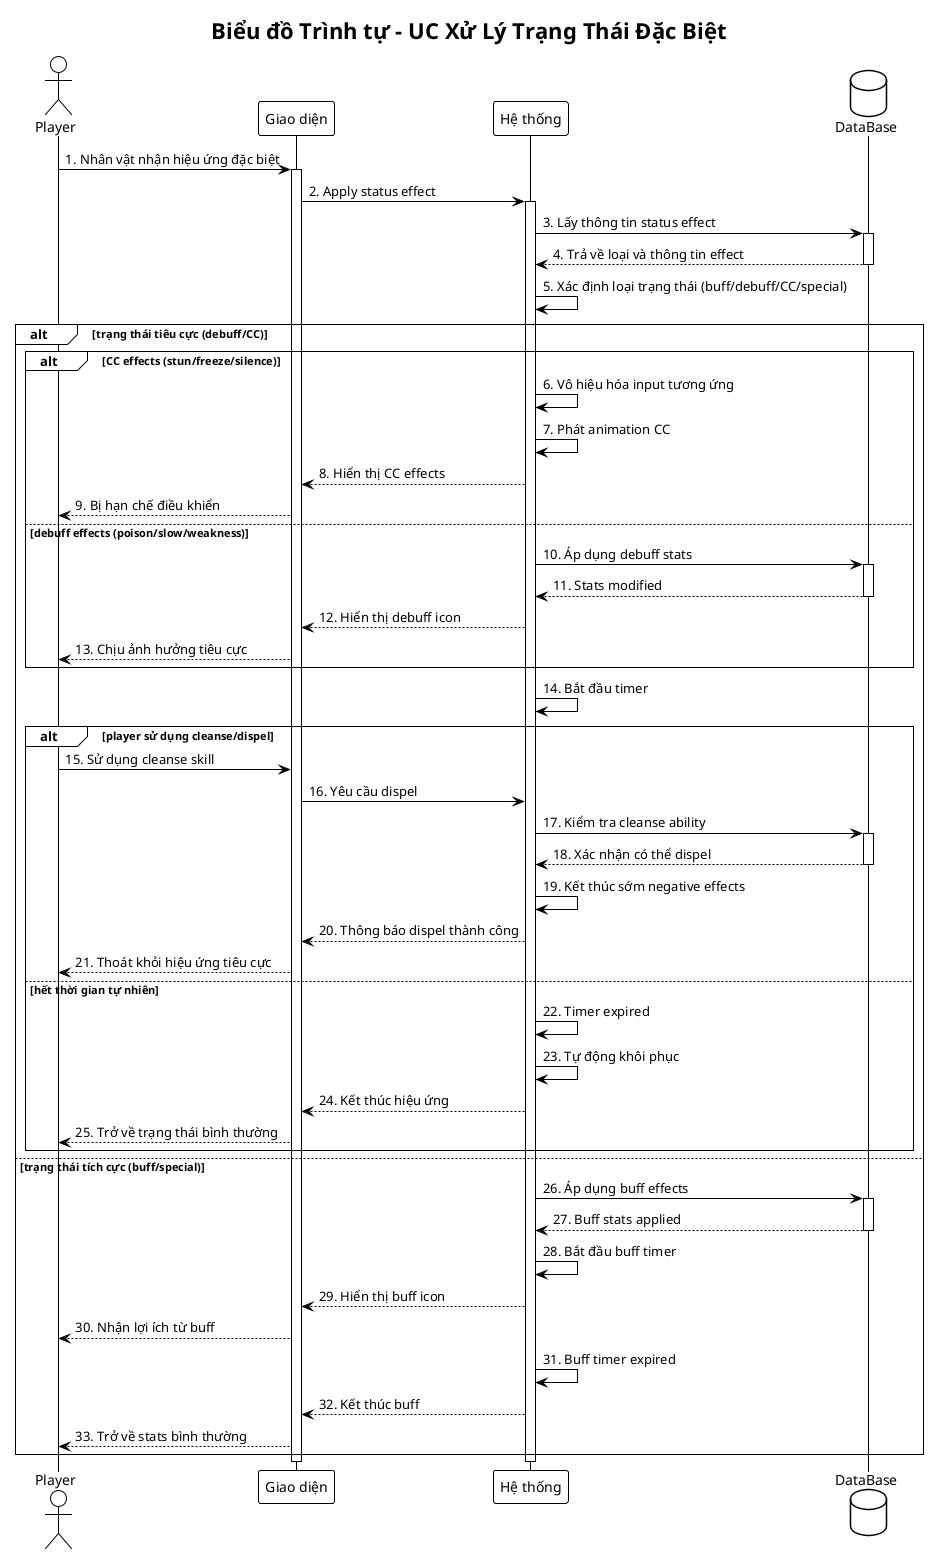 @startuml Sequence_UC5_Xu_Ly_Trang_Thai_Dac_Biet
!theme plain

title Biểu đồ Trình tự - UC Xử Lý Trạng Thái Đặc Biệt

actor Player
participant "Giao diện" as UI
participant "Hệ thống" as System
database "DataBase" as DB

Player -> UI: 1. Nhân vật nhận hiệu ứng đặc biệt
activate UI
UI -> System: 2. Apply status effect
activate System

System -> DB: 3. Lấy thông tin status effect
activate DB
DB --> System: 4. Trả về loại và thông tin effect
deactivate DB

System -> System: 5. Xác định loại trạng thái (buff/debuff/CC/special)

alt trạng thái tiêu cực (debuff/CC)
    alt CC effects (stun/freeze/silence)
        System -> System: 6. Vô hiệu hóa input tương ứng
        System -> System: 7. Phát animation CC
        System --> UI: 8. Hiển thị CC effects
        UI --> Player: 9. Bị hạn chế điều khiển
        
    else debuff effects (poison/slow/weakness)
        System -> DB: 10. Áp dụng debuff stats
        activate DB
        DB --> System: 11. Stats modified
        deactivate DB
        
        System --> UI: 12. Hiển thị debuff icon
        UI --> Player: 13. Chịu ảnh hưởng tiêu cực
    end
    
    System -> System: 14. Bắt đầu timer
    
    alt player sử dụng cleanse/dispel
        Player -> UI: 15. Sử dụng cleanse skill
        UI -> System: 16. Yêu cầu dispel
        
        System -> DB: 17. Kiểm tra cleanse ability
        activate DB
        DB --> System: 18. Xác nhận có thể dispel
        deactivate DB
        
        System -> System: 19. Kết thúc sớm negative effects
        System --> UI: 20. Thông báo dispel thành công
        UI --> Player: 21. Thoát khỏi hiệu ứng tiêu cực
        
    else hết thời gian tự nhiên
        System -> System: 22. Timer expired
        System -> System: 23. Tự động khôi phục
        System --> UI: 24. Kết thúc hiệu ứng
        UI --> Player: 25. Trở về trạng thái bình thường
    end
    
else trạng thái tích cực (buff/special)
    System -> DB: 26. Áp dụng buff effects
    activate DB
    DB --> System: 27. Buff stats applied
    deactivate DB
    
    System -> System: 28. Bắt đầu buff timer
    System --> UI: 29. Hiển thị buff icon
    UI --> Player: 30. Nhận lợi ích từ buff
    
    System -> System: 31. Buff timer expired
    System --> UI: 32. Kết thúc buff
    UI --> Player: 33. Trở về stats bình thường
end

deactivate System
deactivate UI

@enduml


